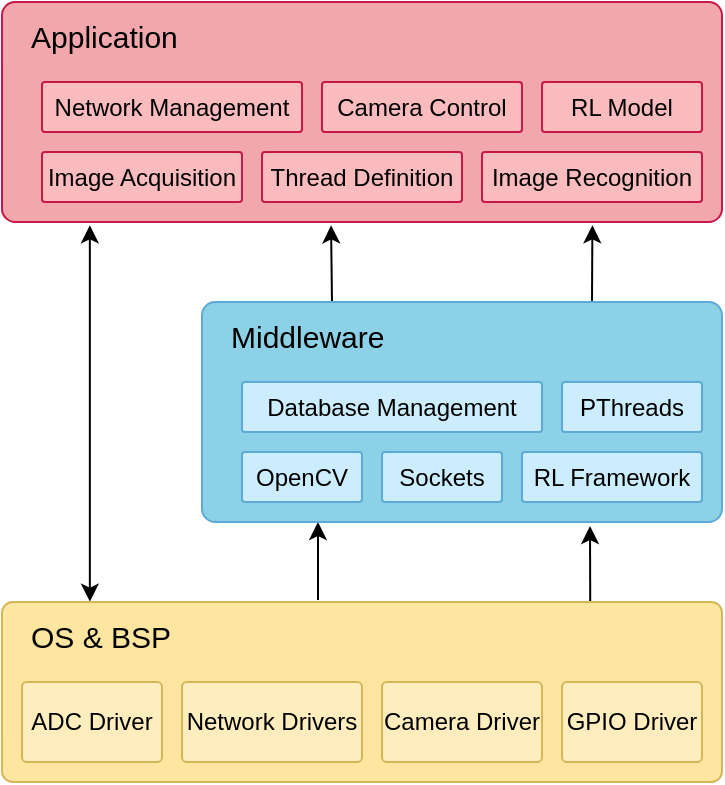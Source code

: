 <mxfile version="13.7.8" type="device"><diagram id="8eq3B91bMfPLC0lIA1fI" name="Page-1"><mxGraphModel dx="1653" dy="758" grid="1" gridSize="10" guides="1" tooltips="1" connect="1" arrows="1" fold="1" page="1" pageScale="1" pageWidth="827" pageHeight="1169" math="0" shadow="0"><root><mxCell id="0"/><mxCell id="1" parent="0"/><mxCell id="eqeb-5WLaRDkCpeL1OF8-1" value="&amp;nbsp; &amp;nbsp;Application" style="rounded=1;whiteSpace=wrap;html=1;align=left;verticalAlign=top;arcSize=6;fontSize=15;spacingTop=2;fillColor=#F2A7AC;strokeColor=#C41949;" parent="1" vertex="1"><mxGeometry x="240" y="170" width="360" height="110" as="geometry"/></mxCell><mxCell id="eqeb-5WLaRDkCpeL1OF8-26" style="rounded=0;orthogonalLoop=1;jettySize=auto;html=1;exitX=0.75;exitY=0;exitDx=0;exitDy=0;entryX=0.82;entryY=1.015;entryDx=0;entryDy=0;entryPerimeter=0;startArrow=none;startFill=0;fontSize=16;endArrow=classic;endFill=1;" parent="1" source="eqeb-5WLaRDkCpeL1OF8-2" target="eqeb-5WLaRDkCpeL1OF8-1" edge="1"><mxGeometry relative="1" as="geometry"/></mxCell><mxCell id="eqeb-5WLaRDkCpeL1OF8-27" style="rounded=0;orthogonalLoop=1;jettySize=auto;html=1;exitX=0.25;exitY=0;exitDx=0;exitDy=0;entryX=0.457;entryY=1.015;entryDx=0;entryDy=0;entryPerimeter=0;startArrow=none;startFill=0;fontSize=16;endArrow=classic;endFill=1;" parent="1" source="eqeb-5WLaRDkCpeL1OF8-2" target="eqeb-5WLaRDkCpeL1OF8-1" edge="1"><mxGeometry relative="1" as="geometry"/></mxCell><mxCell id="eqeb-5WLaRDkCpeL1OF8-28" style="rounded=0;orthogonalLoop=1;jettySize=auto;html=1;exitX=0.223;exitY=1;exitDx=0;exitDy=0;startArrow=classic;startFill=1;fontSize=16;endArrow=none;endFill=0;exitPerimeter=0;" parent="1" source="eqeb-5WLaRDkCpeL1OF8-2" edge="1"><mxGeometry relative="1" as="geometry"><mxPoint x="398" y="469" as="targetPoint"/></mxGeometry></mxCell><mxCell id="eqeb-5WLaRDkCpeL1OF8-29" style="rounded=0;orthogonalLoop=1;jettySize=auto;html=1;entryX=0.817;entryY=0.011;entryDx=0;entryDy=0;entryPerimeter=0;startArrow=classic;startFill=1;fontSize=16;endArrow=none;endFill=0;" parent="1" target="eqeb-5WLaRDkCpeL1OF8-3" edge="1"><mxGeometry relative="1" as="geometry"><mxPoint x="534" y="432" as="sourcePoint"/></mxGeometry></mxCell><mxCell id="eqeb-5WLaRDkCpeL1OF8-2" value="&amp;nbsp; &amp;nbsp;Middleware" style="rounded=1;whiteSpace=wrap;html=1;align=left;verticalAlign=top;arcSize=6;fontSize=15;spacingTop=2;strokeColor=#5EAAD6;fillColor=#8CD1E6;" parent="1" vertex="1"><mxGeometry x="340" y="320" width="260" height="110" as="geometry"/></mxCell><mxCell id="eqeb-5WLaRDkCpeL1OF8-4" style="rounded=0;orthogonalLoop=1;jettySize=auto;html=1;entryX=0.122;entryY=1.015;entryDx=0;entryDy=0;entryPerimeter=0;exitX=0.122;exitY=-0.002;exitDx=0;exitDy=0;exitPerimeter=0;startArrow=classic;startFill=1;" parent="1" source="eqeb-5WLaRDkCpeL1OF8-3" target="eqeb-5WLaRDkCpeL1OF8-1" edge="1"><mxGeometry relative="1" as="geometry"><mxPoint x="250" y="460" as="sourcePoint"/><mxPoint x="270" y="270" as="targetPoint"/></mxGeometry></mxCell><mxCell id="eqeb-5WLaRDkCpeL1OF8-3" value="&amp;nbsp; &amp;nbsp;OS &amp;amp; BSP" style="rounded=1;whiteSpace=wrap;html=1;align=left;verticalAlign=top;arcSize=6;fontSize=15;strokeColor=#d6b656;spacingTop=2;fillColor=#FEE5A0;" parent="1" vertex="1"><mxGeometry x="240" y="470" width="360" height="90" as="geometry"/></mxCell><mxCell id="eqeb-5WLaRDkCpeL1OF8-5" value="Image Recognition" style="rounded=1;whiteSpace=wrap;html=1;align=center;verticalAlign=middle;arcSize=6;strokeColor=#C41949;fillColor=#FABBBE;" parent="1" vertex="1"><mxGeometry x="480" y="245" width="110" height="25" as="geometry"/></mxCell><mxCell id="eqeb-5WLaRDkCpeL1OF8-6" value="Thread Definition" style="rounded=1;whiteSpace=wrap;html=1;align=center;verticalAlign=middle;arcSize=6;strokeColor=#C41949;fillColor=#FABBBE;" parent="1" vertex="1"><mxGeometry x="370" y="245" width="100" height="25" as="geometry"/></mxCell><mxCell id="eqeb-5WLaRDkCpeL1OF8-7" value="Database Management" style="rounded=1;whiteSpace=wrap;html=1;align=center;verticalAlign=middle;arcSize=6;strokeColor=#5EAAD6;fillColor=#CBEDFE;" parent="1" vertex="1"><mxGeometry x="360" y="360" width="150" height="25" as="geometry"/></mxCell><mxCell id="eqeb-5WLaRDkCpeL1OF8-8" value="PThreads" style="rounded=1;whiteSpace=wrap;html=1;align=center;verticalAlign=middle;arcSize=6;strokeColor=#5EAAD6;fillColor=#CBEDFE;" parent="1" vertex="1"><mxGeometry x="520" y="360" width="70" height="25" as="geometry"/></mxCell><mxCell id="eqeb-5WLaRDkCpeL1OF8-11" value="GPIO Driver" style="rounded=1;whiteSpace=wrap;html=1;align=center;verticalAlign=middle;arcSize=6;strokeColor=#d6b656;fillColor=#FFEDBD;" parent="1" vertex="1"><mxGeometry x="520" y="510" width="70" height="40" as="geometry"/></mxCell><mxCell id="eqeb-5WLaRDkCpeL1OF8-13" value="Camera Driver" style="rounded=1;whiteSpace=wrap;html=1;align=center;verticalAlign=middle;arcSize=6;strokeColor=#d6b656;fillColor=#FFEDBD;" parent="1" vertex="1"><mxGeometry x="430" y="510" width="80" height="40" as="geometry"/></mxCell><mxCell id="eqeb-5WLaRDkCpeL1OF8-14" value="Network Drivers" style="rounded=1;whiteSpace=wrap;html=1;align=center;verticalAlign=middle;arcSize=6;strokeColor=#d6b656;fillColor=#FFEDBD;" parent="1" vertex="1"><mxGeometry x="330" y="510" width="90" height="40" as="geometry"/></mxCell><mxCell id="eqeb-5WLaRDkCpeL1OF8-19" value="ADC Driver" style="rounded=1;whiteSpace=wrap;html=1;align=center;verticalAlign=middle;arcSize=6;strokeColor=#d6b656;fillColor=#FFEDBD;" parent="1" vertex="1"><mxGeometry x="250" y="510" width="70" height="40" as="geometry"/></mxCell><mxCell id="eqeb-5WLaRDkCpeL1OF8-23" value="Sockets" style="rounded=1;whiteSpace=wrap;html=1;align=center;verticalAlign=middle;arcSize=6;strokeColor=#5EAAD6;fillColor=#CBEDFE;" parent="1" vertex="1"><mxGeometry x="430" y="395" width="60" height="25" as="geometry"/></mxCell><mxCell id="eqeb-5WLaRDkCpeL1OF8-24" value="OpenCV" style="rounded=1;whiteSpace=wrap;html=1;align=center;verticalAlign=middle;arcSize=6;strokeColor=#5EAAD6;fillColor=#CBEDFE;" parent="1" vertex="1"><mxGeometry x="360" y="395" width="60" height="25" as="geometry"/></mxCell><mxCell id="_bqQ9Q9TF_6deQy5t1dj-3" value="Image Acquisition" style="rounded=1;whiteSpace=wrap;html=1;align=center;verticalAlign=middle;arcSize=6;strokeColor=#C41949;fillColor=#FABBBE;" vertex="1" parent="1"><mxGeometry x="260" y="245" width="100" height="25" as="geometry"/></mxCell><mxCell id="_bqQ9Q9TF_6deQy5t1dj-4" value="Camera Control" style="rounded=1;whiteSpace=wrap;html=1;align=center;verticalAlign=middle;arcSize=6;strokeColor=#C41949;fillColor=#FABBBE;" vertex="1" parent="1"><mxGeometry x="400" y="210" width="100" height="25" as="geometry"/></mxCell><mxCell id="_bqQ9Q9TF_6deQy5t1dj-5" value="Network Management" style="rounded=1;whiteSpace=wrap;html=1;align=center;verticalAlign=middle;arcSize=6;strokeColor=#C41949;fillColor=#FABBBE;" vertex="1" parent="1"><mxGeometry x="260" y="210" width="130" height="25" as="geometry"/></mxCell><mxCell id="_bqQ9Q9TF_6deQy5t1dj-6" value="RL Model" style="rounded=1;whiteSpace=wrap;html=1;align=center;verticalAlign=middle;arcSize=6;strokeColor=#C41949;fillColor=#FABBBE;" vertex="1" parent="1"><mxGeometry x="510" y="210" width="80" height="25" as="geometry"/></mxCell><mxCell id="_bqQ9Q9TF_6deQy5t1dj-7" value="RL Framework" style="rounded=1;whiteSpace=wrap;html=1;align=center;verticalAlign=middle;arcSize=6;strokeColor=#5EAAD6;fillColor=#CBEDFE;" vertex="1" parent="1"><mxGeometry x="500" y="395" width="90" height="25" as="geometry"/></mxCell></root></mxGraphModel></diagram></mxfile>